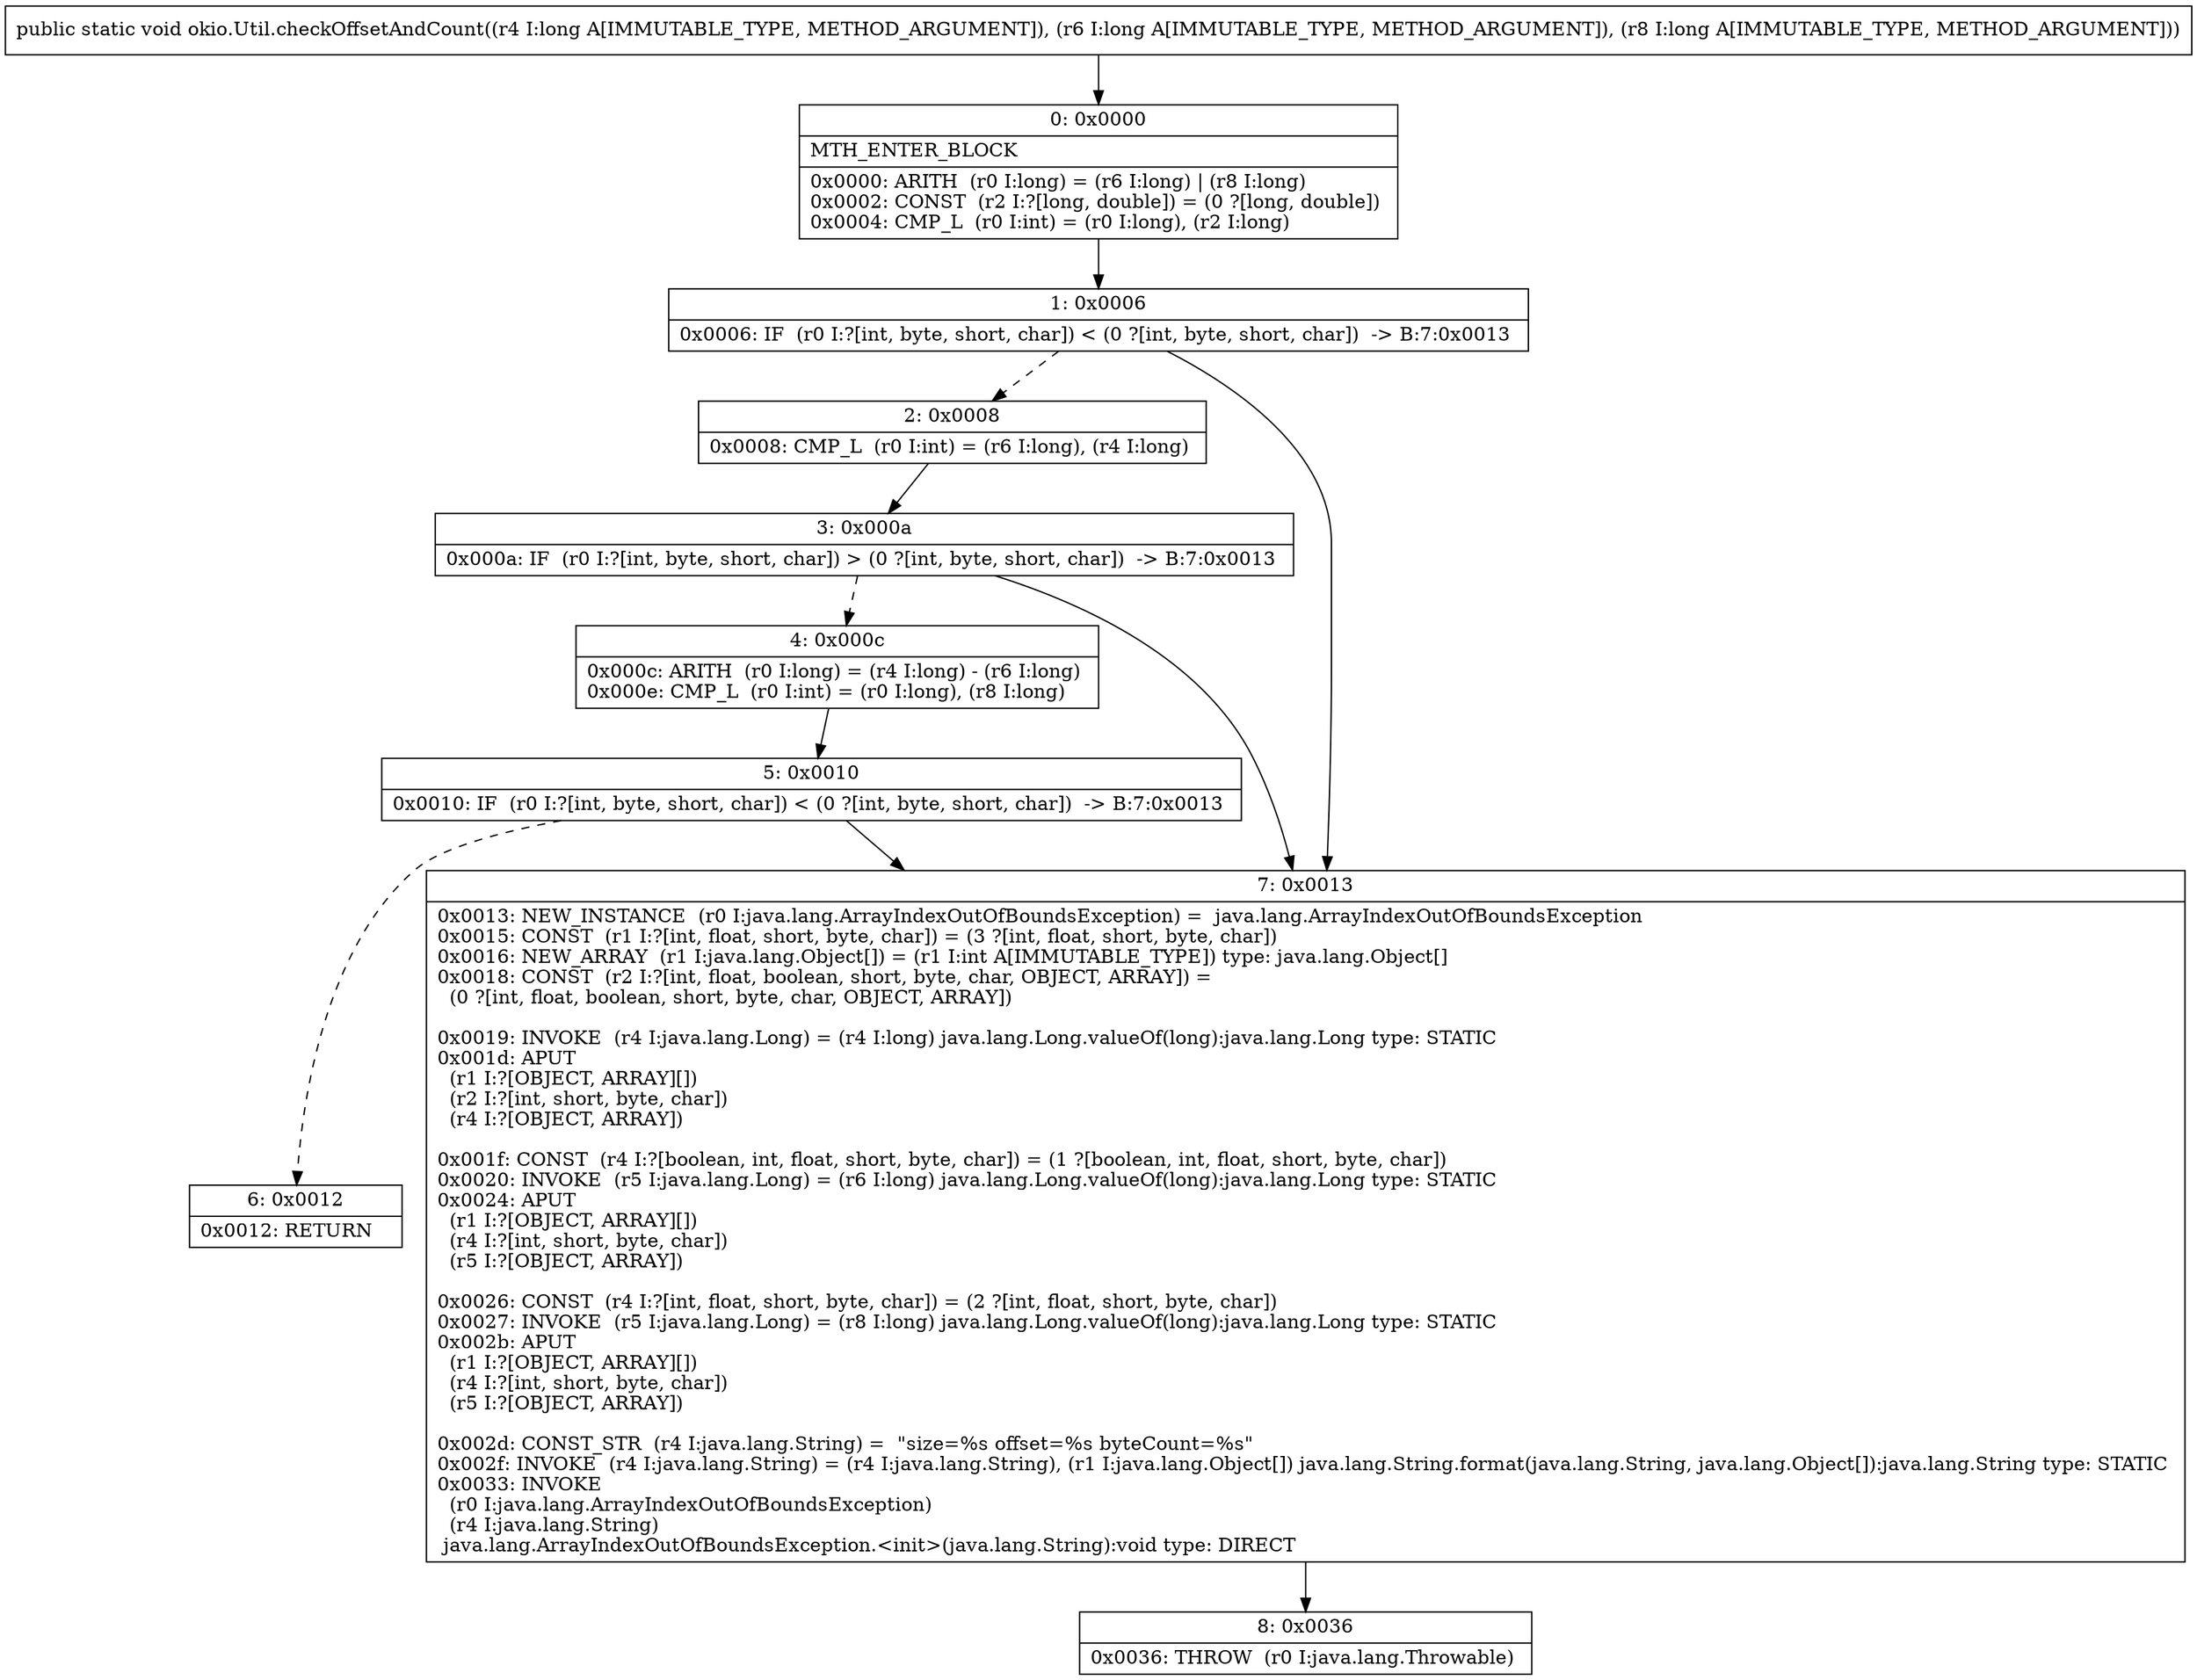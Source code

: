 digraph "CFG forokio.Util.checkOffsetAndCount(JJJ)V" {
Node_0 [shape=record,label="{0\:\ 0x0000|MTH_ENTER_BLOCK\l|0x0000: ARITH  (r0 I:long) = (r6 I:long) \| (r8 I:long) \l0x0002: CONST  (r2 I:?[long, double]) = (0 ?[long, double]) \l0x0004: CMP_L  (r0 I:int) = (r0 I:long), (r2 I:long) \l}"];
Node_1 [shape=record,label="{1\:\ 0x0006|0x0006: IF  (r0 I:?[int, byte, short, char]) \< (0 ?[int, byte, short, char])  \-\> B:7:0x0013 \l}"];
Node_2 [shape=record,label="{2\:\ 0x0008|0x0008: CMP_L  (r0 I:int) = (r6 I:long), (r4 I:long) \l}"];
Node_3 [shape=record,label="{3\:\ 0x000a|0x000a: IF  (r0 I:?[int, byte, short, char]) \> (0 ?[int, byte, short, char])  \-\> B:7:0x0013 \l}"];
Node_4 [shape=record,label="{4\:\ 0x000c|0x000c: ARITH  (r0 I:long) = (r4 I:long) \- (r6 I:long) \l0x000e: CMP_L  (r0 I:int) = (r0 I:long), (r8 I:long) \l}"];
Node_5 [shape=record,label="{5\:\ 0x0010|0x0010: IF  (r0 I:?[int, byte, short, char]) \< (0 ?[int, byte, short, char])  \-\> B:7:0x0013 \l}"];
Node_6 [shape=record,label="{6\:\ 0x0012|0x0012: RETURN   \l}"];
Node_7 [shape=record,label="{7\:\ 0x0013|0x0013: NEW_INSTANCE  (r0 I:java.lang.ArrayIndexOutOfBoundsException) =  java.lang.ArrayIndexOutOfBoundsException \l0x0015: CONST  (r1 I:?[int, float, short, byte, char]) = (3 ?[int, float, short, byte, char]) \l0x0016: NEW_ARRAY  (r1 I:java.lang.Object[]) = (r1 I:int A[IMMUTABLE_TYPE]) type: java.lang.Object[] \l0x0018: CONST  (r2 I:?[int, float, boolean, short, byte, char, OBJECT, ARRAY]) = \l  (0 ?[int, float, boolean, short, byte, char, OBJECT, ARRAY])\l \l0x0019: INVOKE  (r4 I:java.lang.Long) = (r4 I:long) java.lang.Long.valueOf(long):java.lang.Long type: STATIC \l0x001d: APUT  \l  (r1 I:?[OBJECT, ARRAY][])\l  (r2 I:?[int, short, byte, char])\l  (r4 I:?[OBJECT, ARRAY])\l \l0x001f: CONST  (r4 I:?[boolean, int, float, short, byte, char]) = (1 ?[boolean, int, float, short, byte, char]) \l0x0020: INVOKE  (r5 I:java.lang.Long) = (r6 I:long) java.lang.Long.valueOf(long):java.lang.Long type: STATIC \l0x0024: APUT  \l  (r1 I:?[OBJECT, ARRAY][])\l  (r4 I:?[int, short, byte, char])\l  (r5 I:?[OBJECT, ARRAY])\l \l0x0026: CONST  (r4 I:?[int, float, short, byte, char]) = (2 ?[int, float, short, byte, char]) \l0x0027: INVOKE  (r5 I:java.lang.Long) = (r8 I:long) java.lang.Long.valueOf(long):java.lang.Long type: STATIC \l0x002b: APUT  \l  (r1 I:?[OBJECT, ARRAY][])\l  (r4 I:?[int, short, byte, char])\l  (r5 I:?[OBJECT, ARRAY])\l \l0x002d: CONST_STR  (r4 I:java.lang.String) =  \"size=%s offset=%s byteCount=%s\" \l0x002f: INVOKE  (r4 I:java.lang.String) = (r4 I:java.lang.String), (r1 I:java.lang.Object[]) java.lang.String.format(java.lang.String, java.lang.Object[]):java.lang.String type: STATIC \l0x0033: INVOKE  \l  (r0 I:java.lang.ArrayIndexOutOfBoundsException)\l  (r4 I:java.lang.String)\l java.lang.ArrayIndexOutOfBoundsException.\<init\>(java.lang.String):void type: DIRECT \l}"];
Node_8 [shape=record,label="{8\:\ 0x0036|0x0036: THROW  (r0 I:java.lang.Throwable) \l}"];
MethodNode[shape=record,label="{public static void okio.Util.checkOffsetAndCount((r4 I:long A[IMMUTABLE_TYPE, METHOD_ARGUMENT]), (r6 I:long A[IMMUTABLE_TYPE, METHOD_ARGUMENT]), (r8 I:long A[IMMUTABLE_TYPE, METHOD_ARGUMENT])) }"];
MethodNode -> Node_0;
Node_0 -> Node_1;
Node_1 -> Node_2[style=dashed];
Node_1 -> Node_7;
Node_2 -> Node_3;
Node_3 -> Node_4[style=dashed];
Node_3 -> Node_7;
Node_4 -> Node_5;
Node_5 -> Node_6[style=dashed];
Node_5 -> Node_7;
Node_7 -> Node_8;
}

